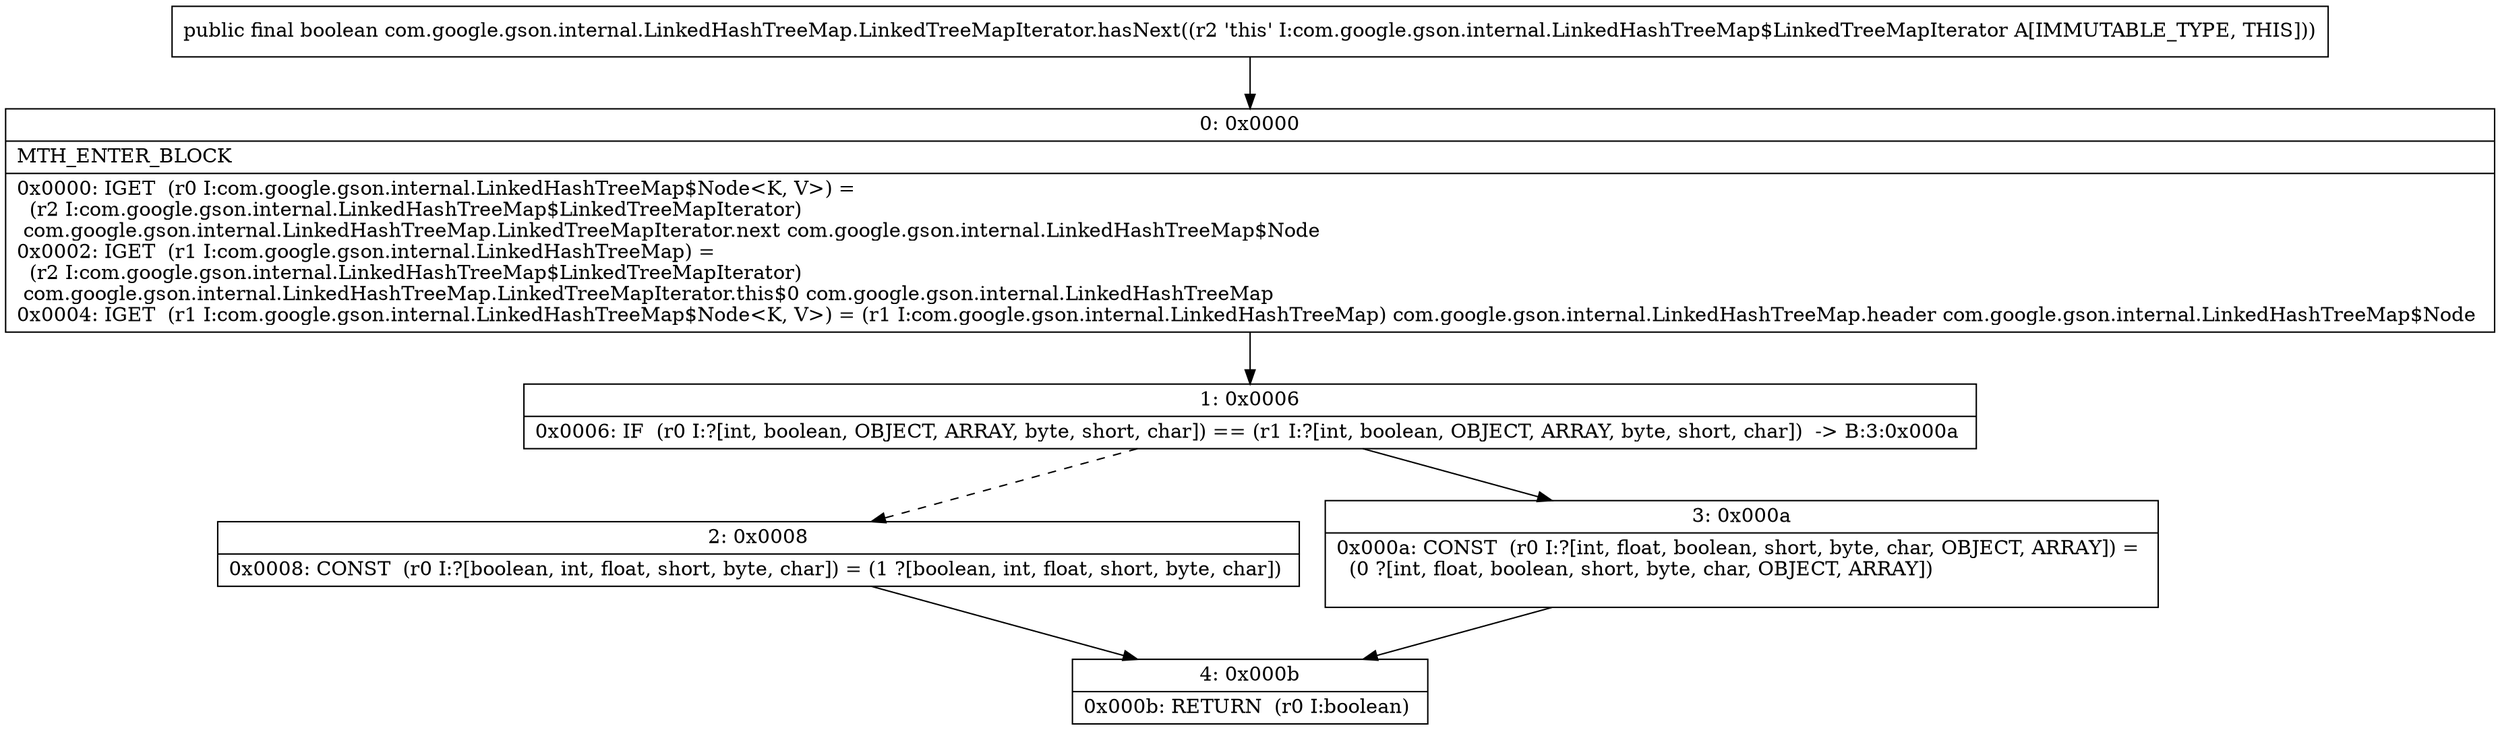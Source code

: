 digraph "CFG forcom.google.gson.internal.LinkedHashTreeMap.LinkedTreeMapIterator.hasNext()Z" {
Node_0 [shape=record,label="{0\:\ 0x0000|MTH_ENTER_BLOCK\l|0x0000: IGET  (r0 I:com.google.gson.internal.LinkedHashTreeMap$Node\<K, V\>) = \l  (r2 I:com.google.gson.internal.LinkedHashTreeMap$LinkedTreeMapIterator)\l com.google.gson.internal.LinkedHashTreeMap.LinkedTreeMapIterator.next com.google.gson.internal.LinkedHashTreeMap$Node \l0x0002: IGET  (r1 I:com.google.gson.internal.LinkedHashTreeMap) = \l  (r2 I:com.google.gson.internal.LinkedHashTreeMap$LinkedTreeMapIterator)\l com.google.gson.internal.LinkedHashTreeMap.LinkedTreeMapIterator.this$0 com.google.gson.internal.LinkedHashTreeMap \l0x0004: IGET  (r1 I:com.google.gson.internal.LinkedHashTreeMap$Node\<K, V\>) = (r1 I:com.google.gson.internal.LinkedHashTreeMap) com.google.gson.internal.LinkedHashTreeMap.header com.google.gson.internal.LinkedHashTreeMap$Node \l}"];
Node_1 [shape=record,label="{1\:\ 0x0006|0x0006: IF  (r0 I:?[int, boolean, OBJECT, ARRAY, byte, short, char]) == (r1 I:?[int, boolean, OBJECT, ARRAY, byte, short, char])  \-\> B:3:0x000a \l}"];
Node_2 [shape=record,label="{2\:\ 0x0008|0x0008: CONST  (r0 I:?[boolean, int, float, short, byte, char]) = (1 ?[boolean, int, float, short, byte, char]) \l}"];
Node_3 [shape=record,label="{3\:\ 0x000a|0x000a: CONST  (r0 I:?[int, float, boolean, short, byte, char, OBJECT, ARRAY]) = \l  (0 ?[int, float, boolean, short, byte, char, OBJECT, ARRAY])\l \l}"];
Node_4 [shape=record,label="{4\:\ 0x000b|0x000b: RETURN  (r0 I:boolean) \l}"];
MethodNode[shape=record,label="{public final boolean com.google.gson.internal.LinkedHashTreeMap.LinkedTreeMapIterator.hasNext((r2 'this' I:com.google.gson.internal.LinkedHashTreeMap$LinkedTreeMapIterator A[IMMUTABLE_TYPE, THIS])) }"];
MethodNode -> Node_0;
Node_0 -> Node_1;
Node_1 -> Node_2[style=dashed];
Node_1 -> Node_3;
Node_2 -> Node_4;
Node_3 -> Node_4;
}

